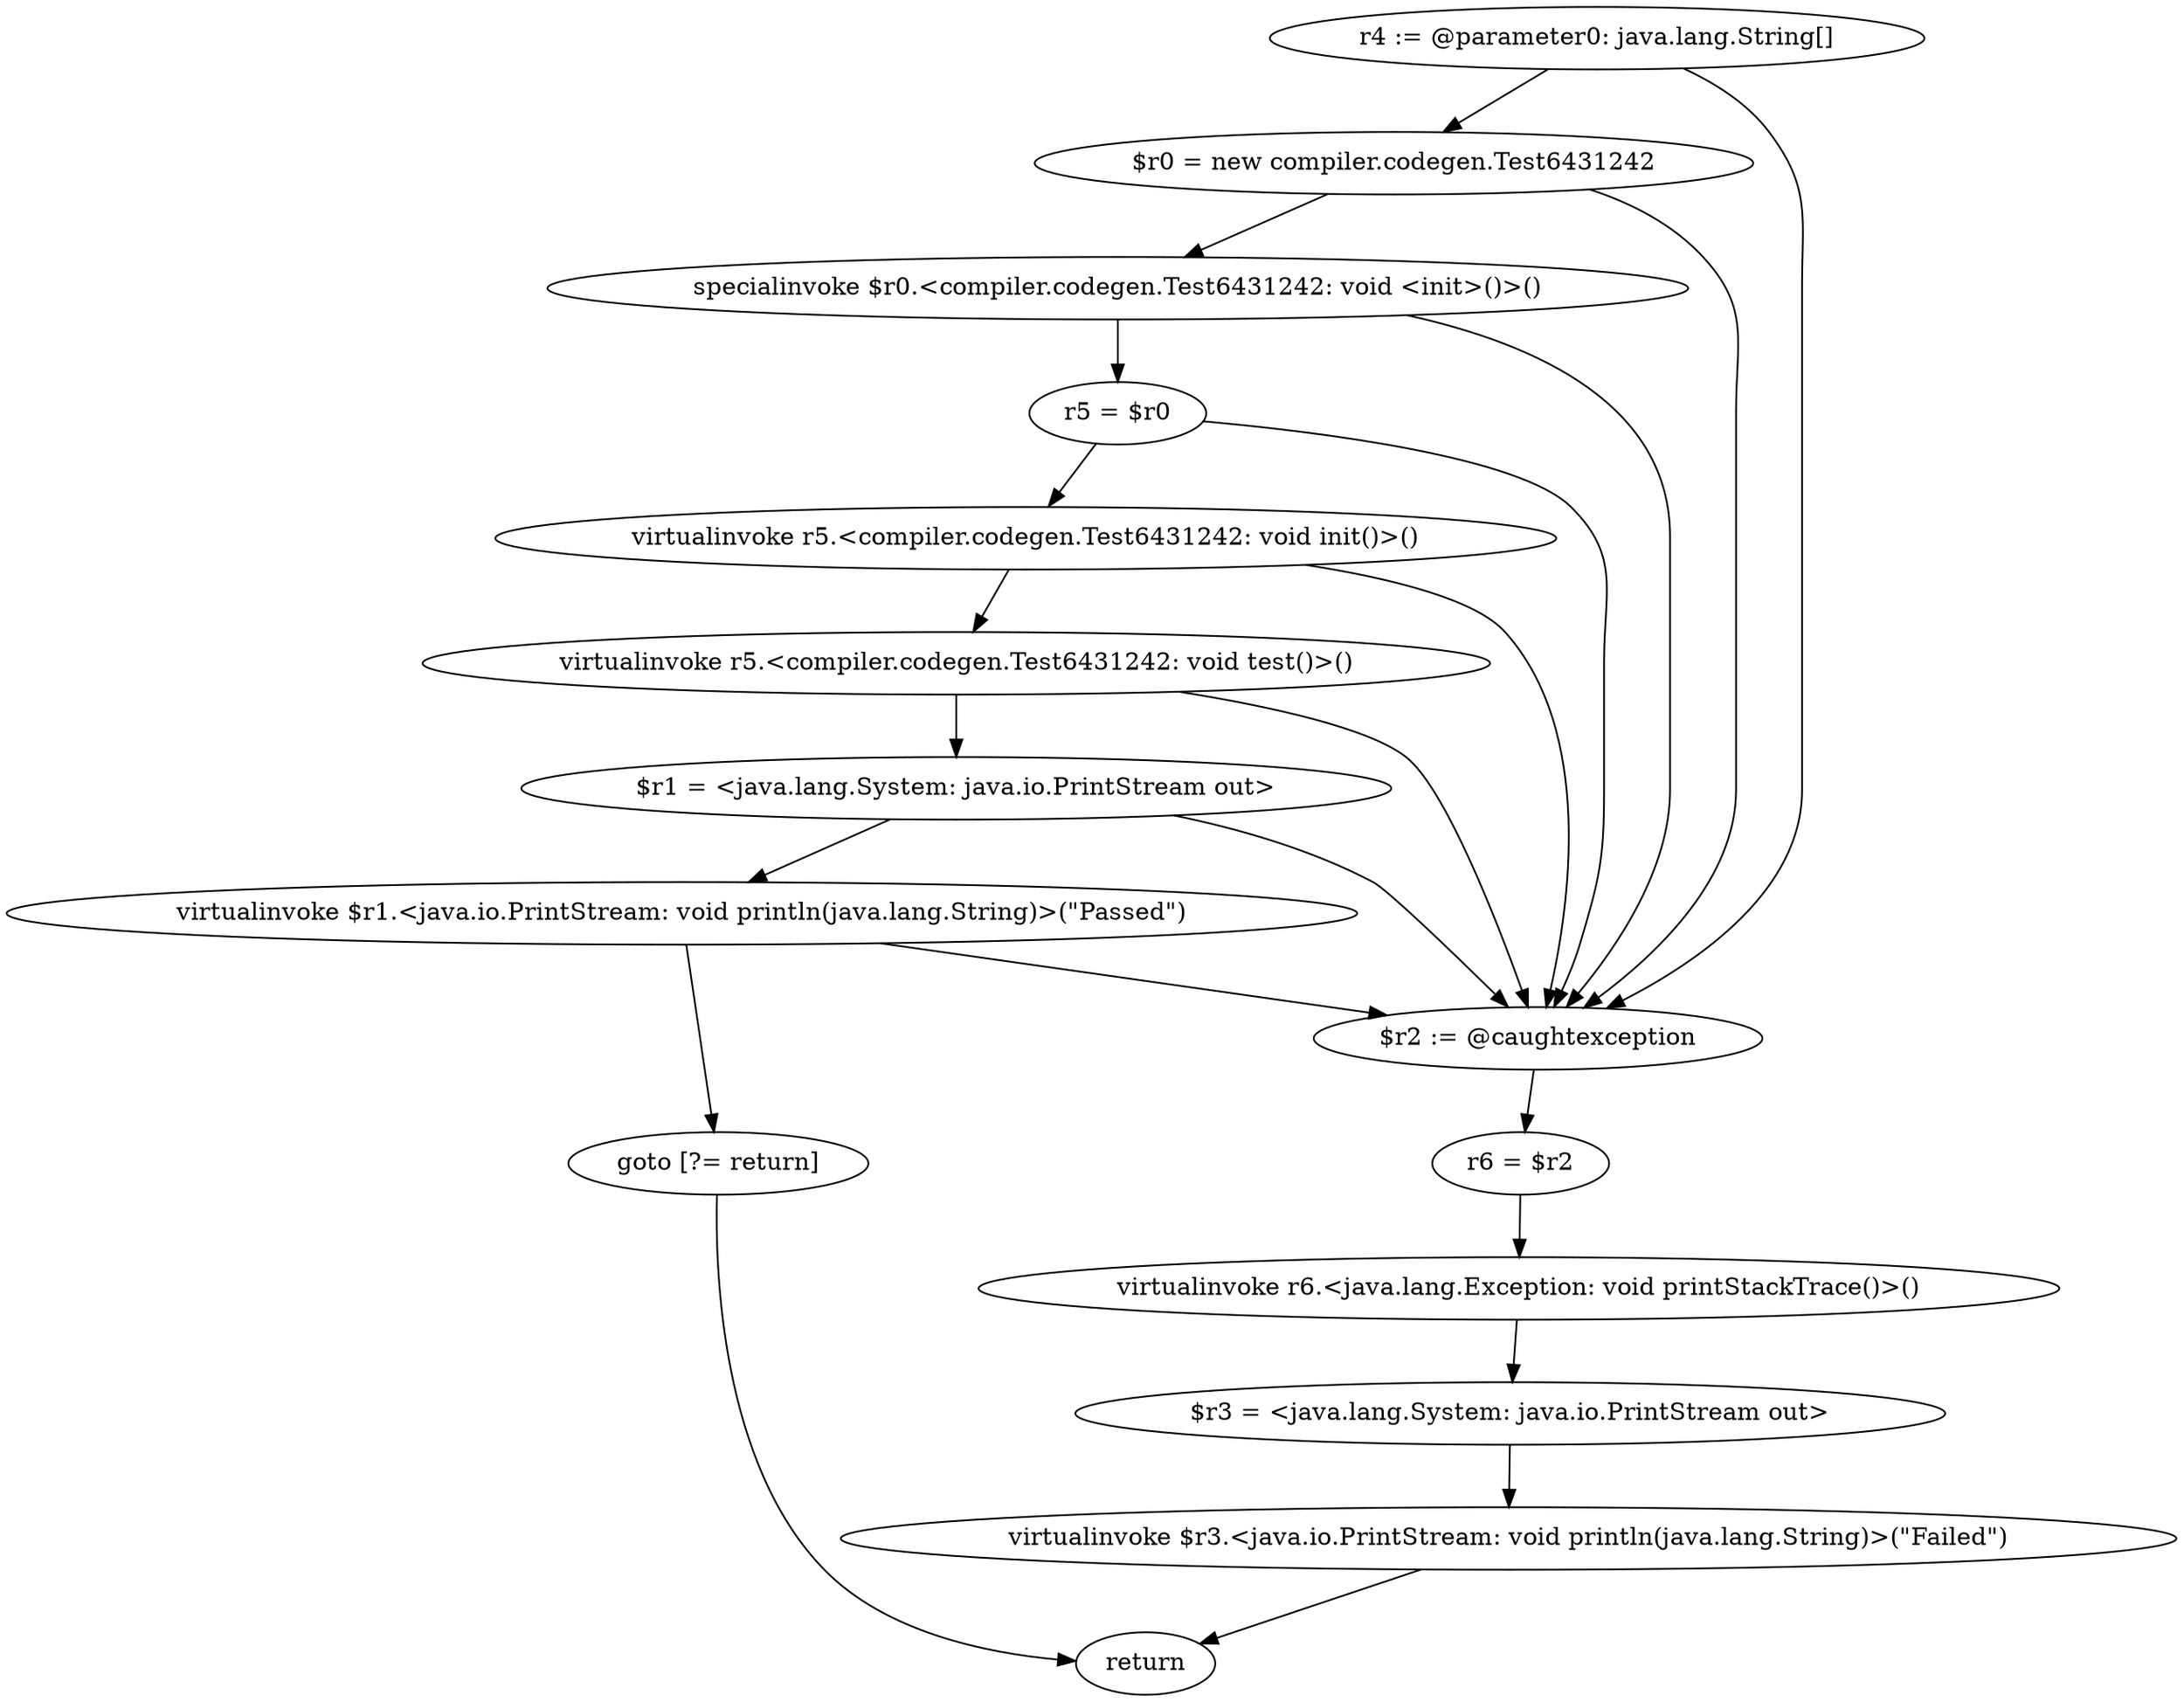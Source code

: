 digraph "unitGraph" {
    "r4 := @parameter0: java.lang.String[]"
    "$r0 = new compiler.codegen.Test6431242"
    "specialinvoke $r0.<compiler.codegen.Test6431242: void <init>()>()"
    "r5 = $r0"
    "virtualinvoke r5.<compiler.codegen.Test6431242: void init()>()"
    "virtualinvoke r5.<compiler.codegen.Test6431242: void test()>()"
    "$r1 = <java.lang.System: java.io.PrintStream out>"
    "virtualinvoke $r1.<java.io.PrintStream: void println(java.lang.String)>(\"Passed\")"
    "goto [?= return]"
    "$r2 := @caughtexception"
    "r6 = $r2"
    "virtualinvoke r6.<java.lang.Exception: void printStackTrace()>()"
    "$r3 = <java.lang.System: java.io.PrintStream out>"
    "virtualinvoke $r3.<java.io.PrintStream: void println(java.lang.String)>(\"Failed\")"
    "return"
    "r4 := @parameter0: java.lang.String[]"->"$r0 = new compiler.codegen.Test6431242";
    "r4 := @parameter0: java.lang.String[]"->"$r2 := @caughtexception";
    "$r0 = new compiler.codegen.Test6431242"->"specialinvoke $r0.<compiler.codegen.Test6431242: void <init>()>()";
    "$r0 = new compiler.codegen.Test6431242"->"$r2 := @caughtexception";
    "specialinvoke $r0.<compiler.codegen.Test6431242: void <init>()>()"->"r5 = $r0";
    "specialinvoke $r0.<compiler.codegen.Test6431242: void <init>()>()"->"$r2 := @caughtexception";
    "r5 = $r0"->"virtualinvoke r5.<compiler.codegen.Test6431242: void init()>()";
    "r5 = $r0"->"$r2 := @caughtexception";
    "virtualinvoke r5.<compiler.codegen.Test6431242: void init()>()"->"virtualinvoke r5.<compiler.codegen.Test6431242: void test()>()";
    "virtualinvoke r5.<compiler.codegen.Test6431242: void init()>()"->"$r2 := @caughtexception";
    "virtualinvoke r5.<compiler.codegen.Test6431242: void test()>()"->"$r1 = <java.lang.System: java.io.PrintStream out>";
    "virtualinvoke r5.<compiler.codegen.Test6431242: void test()>()"->"$r2 := @caughtexception";
    "$r1 = <java.lang.System: java.io.PrintStream out>"->"virtualinvoke $r1.<java.io.PrintStream: void println(java.lang.String)>(\"Passed\")";
    "$r1 = <java.lang.System: java.io.PrintStream out>"->"$r2 := @caughtexception";
    "virtualinvoke $r1.<java.io.PrintStream: void println(java.lang.String)>(\"Passed\")"->"goto [?= return]";
    "virtualinvoke $r1.<java.io.PrintStream: void println(java.lang.String)>(\"Passed\")"->"$r2 := @caughtexception";
    "goto [?= return]"->"return";
    "$r2 := @caughtexception"->"r6 = $r2";
    "r6 = $r2"->"virtualinvoke r6.<java.lang.Exception: void printStackTrace()>()";
    "virtualinvoke r6.<java.lang.Exception: void printStackTrace()>()"->"$r3 = <java.lang.System: java.io.PrintStream out>";
    "$r3 = <java.lang.System: java.io.PrintStream out>"->"virtualinvoke $r3.<java.io.PrintStream: void println(java.lang.String)>(\"Failed\")";
    "virtualinvoke $r3.<java.io.PrintStream: void println(java.lang.String)>(\"Failed\")"->"return";
}
